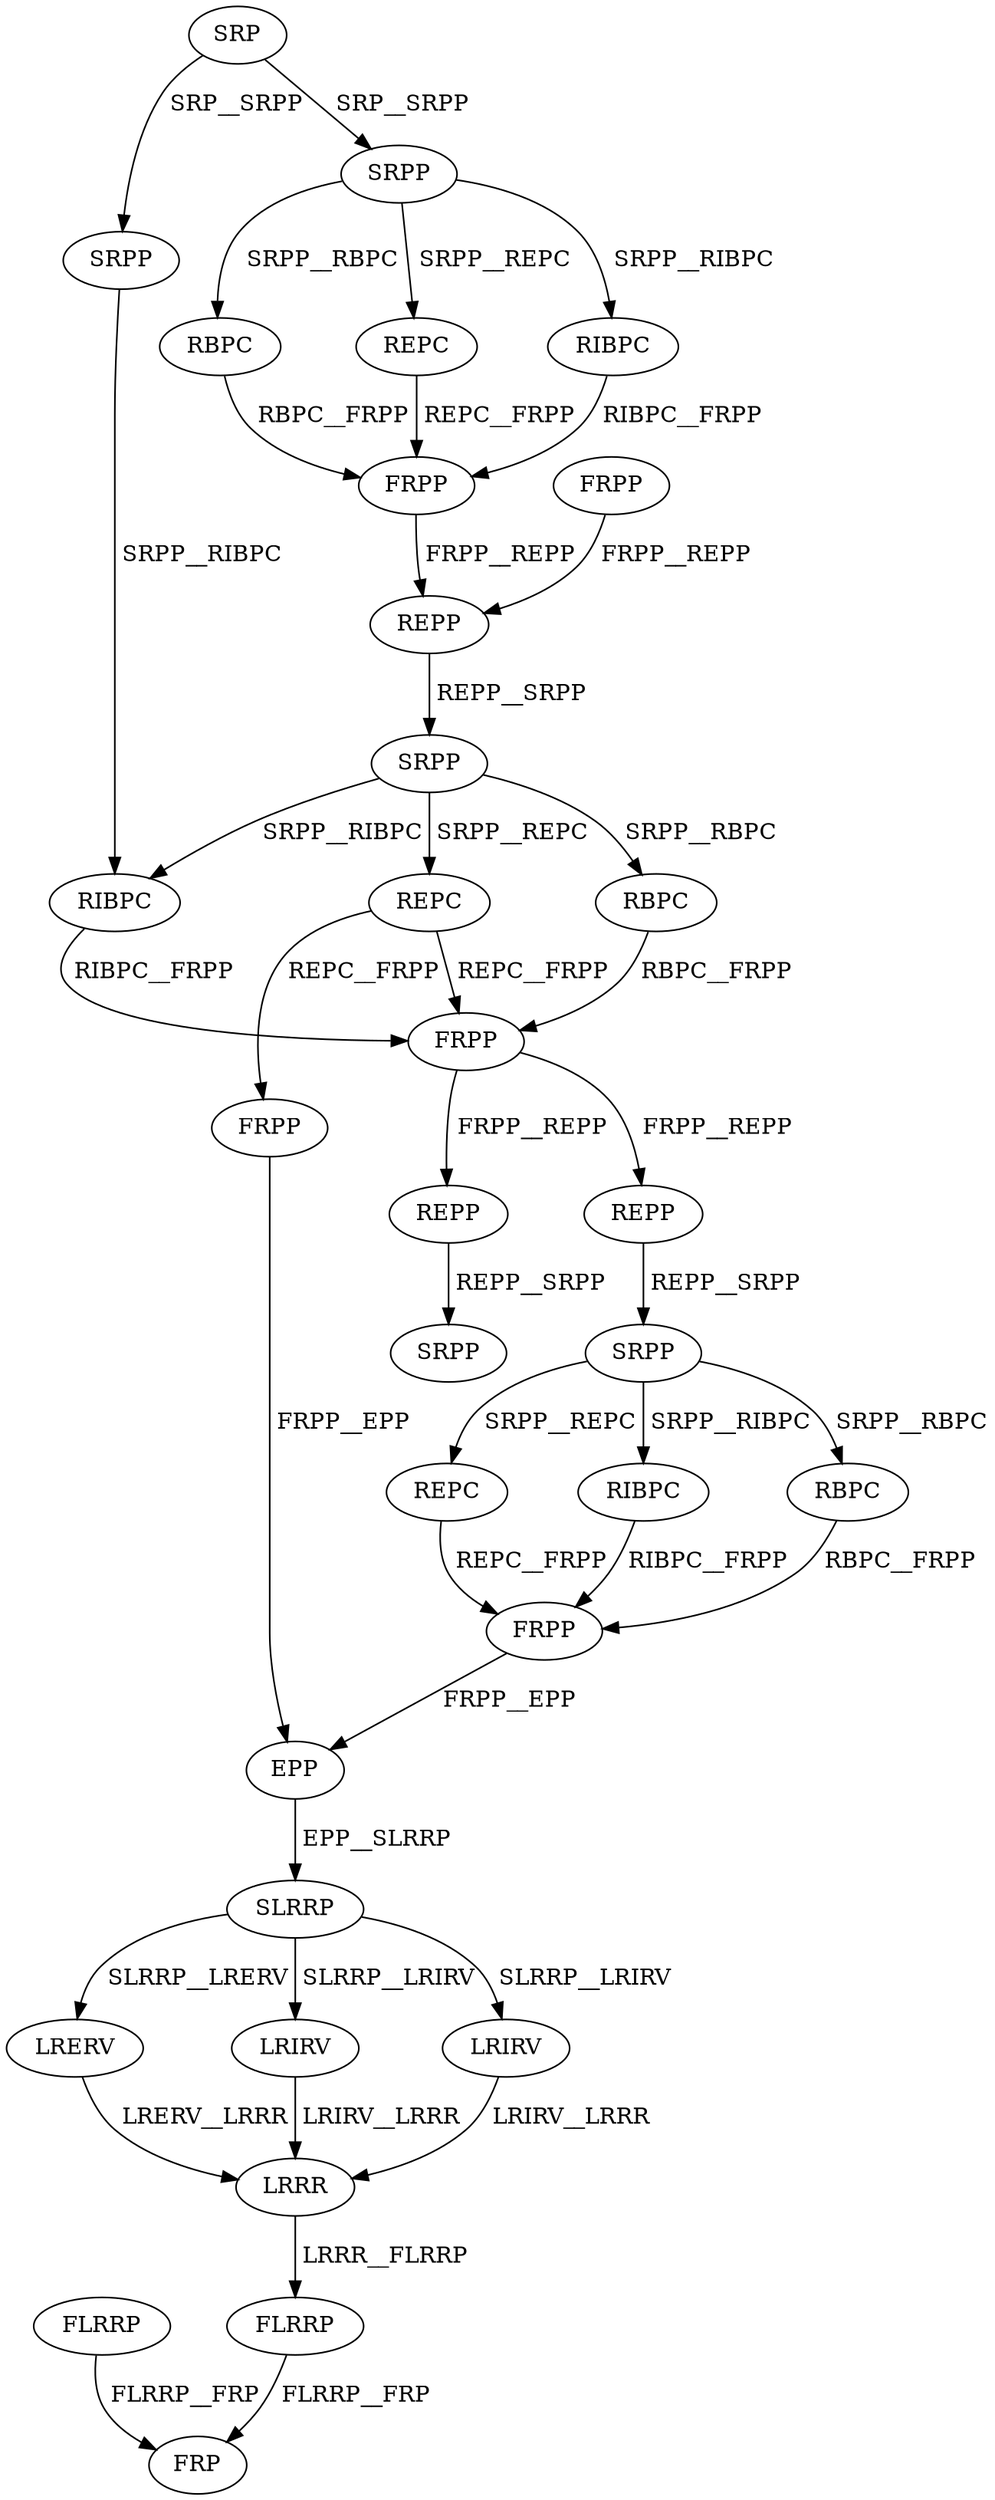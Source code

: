 digraph G { 
1 [label="SRP",color=black,fontcolor=black];
2 [label="SRPP",color=black,fontcolor=black];
3 [label="FRPP",color=black,fontcolor=black];
4 [label="RBPC",color=black,fontcolor=black];
5 [label="REPC",color=black,fontcolor=black];
6 [label="RIBPC",color=black,fontcolor=black];
7 [label="FRPP",color=black,fontcolor=black];
8 [label="SRPP",color=black,fontcolor=black];
9 [label="REPP",color=black,fontcolor=black];
10 [label="SRPP",color=black,fontcolor=black];
11 [label="RIBPC",color=black,fontcolor=black];
12 [label="RBPC",color=black,fontcolor=black];
13 [label="REPC",color=black,fontcolor=black];
14 [label="FRPP",color=black,fontcolor=black];
15 [label="REPP",color=black,fontcolor=black];
16 [label="SRPP",color=black,fontcolor=black];
17 [label="REPP",color=black,fontcolor=black];
18 [label="FRPP",color=black,fontcolor=black];
19 [label="REPC",color=black,fontcolor=black];
20 [label="RIBPC",color=black,fontcolor=black];
21 [label="RBPC",color=black,fontcolor=black];
22 [label="FRPP",color=black,fontcolor=black];
23 [label="SRPP",color=black,fontcolor=black];
24 [label="EPP",color=black,fontcolor=black];
25 [label="SLRRP",color=black,fontcolor=black];
26 [label="LRERV",color=black,fontcolor=black];
27 [label="LRIRV",color=black,fontcolor=black];
28 [label="LRIRV",color=black,fontcolor=black];
29 [label="FLRRP",color=black,fontcolor=black];
30 [label="LRRR",color=black,fontcolor=black];
31 [label="FLRRP",color=black,fontcolor=black];
32 [label="FRP",color=black,fontcolor=black];
1->2[label=" SRP__SRPP",color=black,fontcolor=black];
1->8[label=" SRP__SRPP",color=black,fontcolor=black];
2->4[label=" SRPP__RBPC",color=black,fontcolor=black];
2->5[label=" SRPP__REPC",color=black,fontcolor=black];
2->6[label=" SRPP__RIBPC",color=black,fontcolor=black];
3->9[label=" FRPP__REPP",color=black,fontcolor=black];
4->7[label=" RBPC__FRPP",color=black,fontcolor=black];
5->7[label=" REPC__FRPP",color=black,fontcolor=black];
6->7[label=" RIBPC__FRPP",color=black,fontcolor=black];
7->9[label=" FRPP__REPP",color=black,fontcolor=black];
8->11[label=" SRPP__RIBPC",color=black,fontcolor=black];
9->10[label=" REPP__SRPP",color=black,fontcolor=black];
10->11[label=" SRPP__RIBPC",color=black,fontcolor=black];
10->12[label=" SRPP__RBPC",color=black,fontcolor=black];
10->13[label=" SRPP__REPC",color=black,fontcolor=black];
11->14[label=" RIBPC__FRPP",color=black,fontcolor=black];
12->14[label=" RBPC__FRPP",color=black,fontcolor=black];
13->14[label=" REPC__FRPP",color=black,fontcolor=black];
13->18[label=" REPC__FRPP",color=black,fontcolor=black];
14->15[label=" FRPP__REPP",color=black,fontcolor=black];
14->17[label=" FRPP__REPP",color=black,fontcolor=black];
15->16[label=" REPP__SRPP",color=black,fontcolor=black];
16->19[label=" SRPP__REPC",color=black,fontcolor=black];
16->20[label=" SRPP__RIBPC",color=black,fontcolor=black];
16->21[label=" SRPP__RBPC",color=black,fontcolor=black];
17->23[label=" REPP__SRPP",color=black,fontcolor=black];
18->24[label=" FRPP__EPP",color=black,fontcolor=black];
19->22[label=" REPC__FRPP",color=black,fontcolor=black];
20->22[label=" RIBPC__FRPP",color=black,fontcolor=black];
21->22[label=" RBPC__FRPP",color=black,fontcolor=black];
22->24[label=" FRPP__EPP",color=black,fontcolor=black];
24->25[label=" EPP__SLRRP",color=black,fontcolor=black];
25->26[label=" SLRRP__LRERV",color=black,fontcolor=black];
25->27[label=" SLRRP__LRIRV",color=black,fontcolor=black];
25->28[label=" SLRRP__LRIRV",color=black,fontcolor=black];
26->30[label=" LRERV__LRRR",color=black,fontcolor=black];
27->30[label=" LRIRV__LRRR",color=black,fontcolor=black];
28->30[label=" LRIRV__LRRR",color=black,fontcolor=black];
29->32[label=" FLRRP__FRP",color=black,fontcolor=black];
30->31[label=" LRRR__FLRRP",color=black,fontcolor=black];
31->32[label=" FLRRP__FRP",color=black,fontcolor=black];
}
